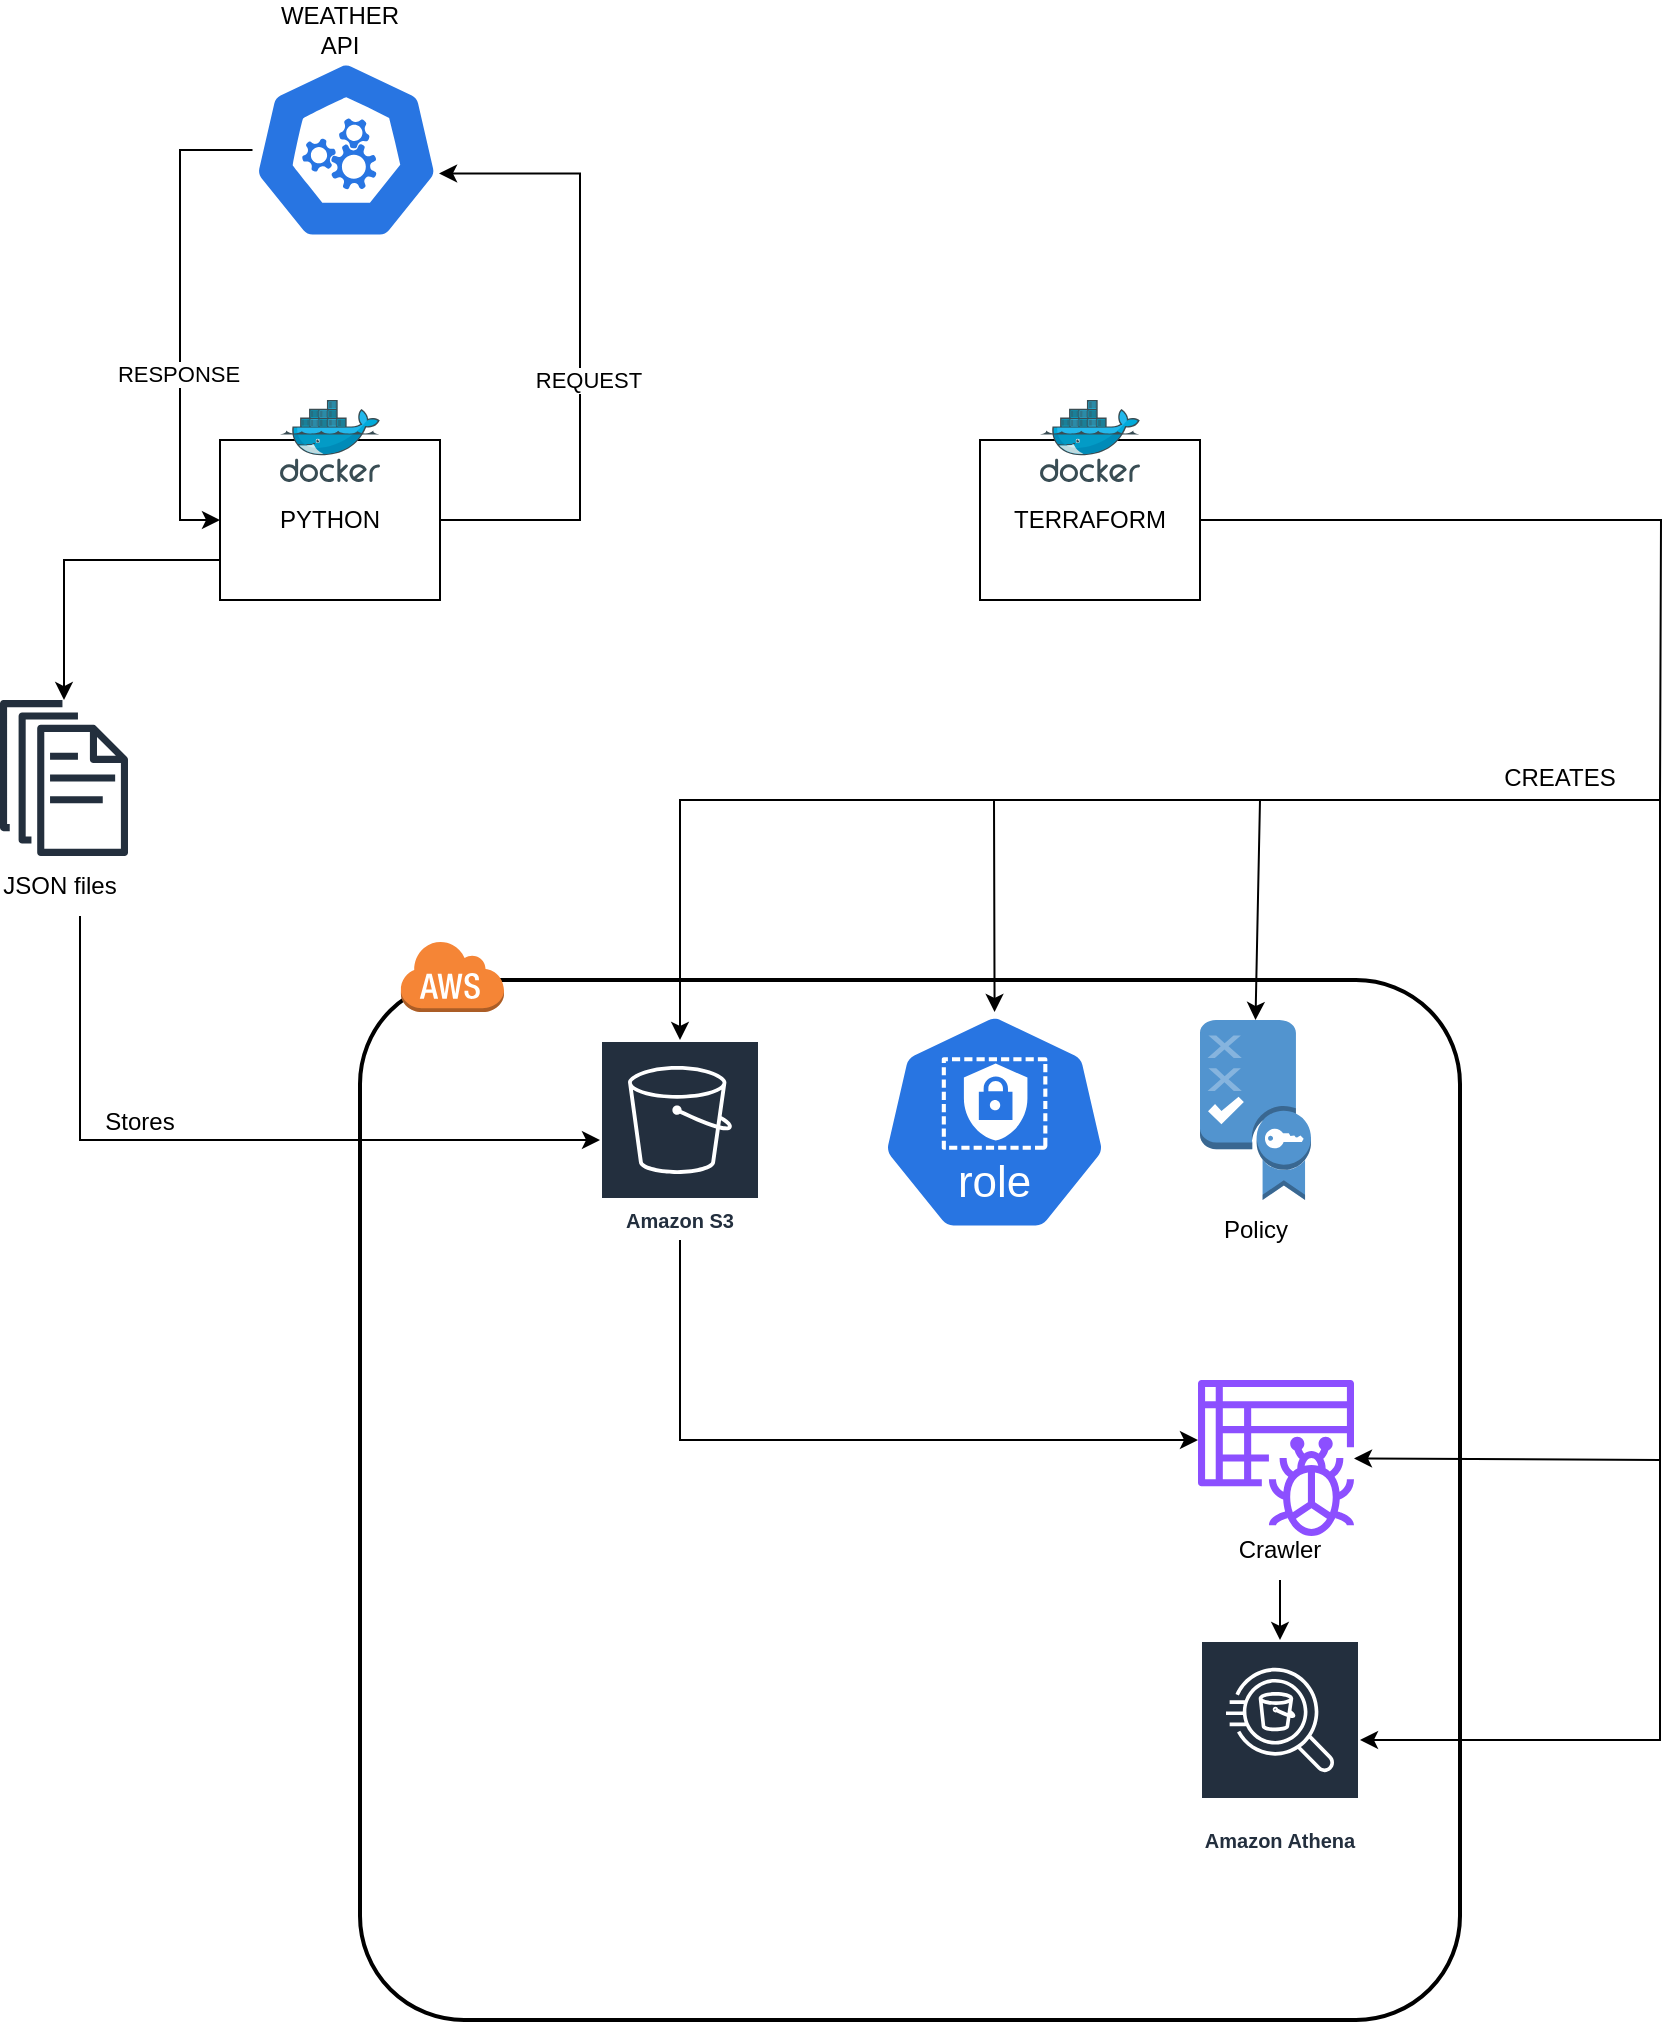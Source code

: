 <mxfile version="26.0.6">
  <diagram name="Page-1" id="D9-sRlNhUc-iZoNvsNB0">
    <mxGraphModel dx="1674" dy="1114" grid="1" gridSize="10" guides="1" tooltips="1" connect="1" arrows="1" fold="1" page="1" pageScale="1" pageWidth="827" pageHeight="1169" math="0" shadow="0">
      <root>
        <mxCell id="0" />
        <mxCell id="1" parent="0" />
        <mxCell id="stuskeOPyvaG5oUUSJui-30" style="edgeStyle=orthogonalEdgeStyle;rounded=0;orthogonalLoop=1;jettySize=auto;html=1;entryX=0;entryY=0.5;entryDx=0;entryDy=0;" edge="1" parent="1" source="stuskeOPyvaG5oUUSJui-14" target="stuskeOPyvaG5oUUSJui-15">
          <mxGeometry relative="1" as="geometry">
            <Array as="points">
              <mxPoint x="150" y="105" />
              <mxPoint x="150" y="290" />
            </Array>
          </mxGeometry>
        </mxCell>
        <mxCell id="stuskeOPyvaG5oUUSJui-31" value="RESPONSE" style="edgeLabel;html=1;align=center;verticalAlign=middle;resizable=0;points=[];" vertex="1" connectable="0" parent="stuskeOPyvaG5oUUSJui-30">
          <mxGeometry x="0.229" y="-1" relative="1" as="geometry">
            <mxPoint as="offset" />
          </mxGeometry>
        </mxCell>
        <mxCell id="stuskeOPyvaG5oUUSJui-14" value="" style="aspect=fixed;sketch=0;html=1;dashed=0;whitespace=wrap;verticalLabelPosition=bottom;verticalAlign=top;fillColor=#2875E2;strokeColor=#ffffff;points=[[0.005,0.63,0],[0.1,0.2,0],[0.9,0.2,0],[0.5,0,0],[0.995,0.63,0],[0.72,0.99,0],[0.5,1,0],[0.28,0.99,0]];shape=mxgraph.kubernetes.icon2;prIcon=api" vertex="1" parent="1">
          <mxGeometry x="186.25" y="60" width="93.75" height="90" as="geometry" />
        </mxCell>
        <mxCell id="stuskeOPyvaG5oUUSJui-32" style="edgeStyle=orthogonalEdgeStyle;rounded=0;orthogonalLoop=1;jettySize=auto;html=1;exitX=0;exitY=0.75;exitDx=0;exitDy=0;" edge="1" parent="1" source="stuskeOPyvaG5oUUSJui-15" target="stuskeOPyvaG5oUUSJui-24">
          <mxGeometry relative="1" as="geometry" />
        </mxCell>
        <mxCell id="stuskeOPyvaG5oUUSJui-15" value="PYTHON" style="rounded=0;whiteSpace=wrap;html=1;" vertex="1" parent="1">
          <mxGeometry x="170" y="250" width="110" height="80" as="geometry" />
        </mxCell>
        <mxCell id="stuskeOPyvaG5oUUSJui-16" value="" style="image;sketch=0;aspect=fixed;html=1;points=[];align=center;fontSize=12;image=img/lib/mscae/Docker.svg;" vertex="1" parent="1">
          <mxGeometry x="200" y="230" width="50" height="41" as="geometry" />
        </mxCell>
        <mxCell id="stuskeOPyvaG5oUUSJui-36" style="edgeStyle=orthogonalEdgeStyle;rounded=0;orthogonalLoop=1;jettySize=auto;html=1;endArrow=none;endFill=0;" edge="1" parent="1" source="stuskeOPyvaG5oUUSJui-17">
          <mxGeometry relative="1" as="geometry">
            <mxPoint x="890" y="430" as="targetPoint" />
          </mxGeometry>
        </mxCell>
        <mxCell id="stuskeOPyvaG5oUUSJui-17" value="TERRAFORM" style="rounded=0;whiteSpace=wrap;html=1;" vertex="1" parent="1">
          <mxGeometry x="550" y="250" width="110" height="80" as="geometry" />
        </mxCell>
        <mxCell id="stuskeOPyvaG5oUUSJui-18" value="" style="image;sketch=0;aspect=fixed;html=1;points=[];align=center;fontSize=12;image=img/lib/mscae/Docker.svg;" vertex="1" parent="1">
          <mxGeometry x="580" y="230" width="50" height="41" as="geometry" />
        </mxCell>
        <mxCell id="stuskeOPyvaG5oUUSJui-19" value="WEATHER API" style="text;html=1;align=center;verticalAlign=middle;whiteSpace=wrap;rounded=0;" vertex="1" parent="1">
          <mxGeometry x="200" y="30" width="60" height="30" as="geometry" />
        </mxCell>
        <mxCell id="stuskeOPyvaG5oUUSJui-21" value="" style="rounded=1;arcSize=10;dashed=0;fillColor=none;gradientColor=none;strokeWidth=2;" vertex="1" parent="1">
          <mxGeometry x="240" y="520" width="550" height="520" as="geometry" />
        </mxCell>
        <mxCell id="stuskeOPyvaG5oUUSJui-22" value="" style="dashed=0;html=1;shape=mxgraph.aws3.cloud;fillColor=#F58536;gradientColor=none;dashed=0;" vertex="1" parent="1">
          <mxGeometry x="260" y="500" width="52" height="36" as="geometry" />
        </mxCell>
        <mxCell id="stuskeOPyvaG5oUUSJui-47" style="edgeStyle=orthogonalEdgeStyle;rounded=0;orthogonalLoop=1;jettySize=auto;html=1;" edge="1" parent="1" source="stuskeOPyvaG5oUUSJui-23" target="stuskeOPyvaG5oUUSJui-37">
          <mxGeometry relative="1" as="geometry">
            <Array as="points">
              <mxPoint x="400" y="750" />
            </Array>
          </mxGeometry>
        </mxCell>
        <mxCell id="stuskeOPyvaG5oUUSJui-23" value="Amazon S3" style="sketch=0;outlineConnect=0;fontColor=#232F3E;gradientColor=none;strokeColor=#ffffff;fillColor=#232F3E;dashed=0;verticalLabelPosition=middle;verticalAlign=bottom;align=center;html=1;whiteSpace=wrap;fontSize=10;fontStyle=1;spacing=3;shape=mxgraph.aws4.productIcon;prIcon=mxgraph.aws4.s3;" vertex="1" parent="1">
          <mxGeometry x="360" y="550" width="80" height="100" as="geometry" />
        </mxCell>
        <mxCell id="stuskeOPyvaG5oUUSJui-24" value="" style="sketch=0;outlineConnect=0;fontColor=#232F3E;gradientColor=none;fillColor=#232F3D;strokeColor=none;dashed=0;verticalLabelPosition=bottom;verticalAlign=top;align=center;html=1;fontSize=12;fontStyle=0;aspect=fixed;pointerEvents=1;shape=mxgraph.aws4.documents;" vertex="1" parent="1">
          <mxGeometry x="60" y="380" width="64" height="78" as="geometry" />
        </mxCell>
        <mxCell id="stuskeOPyvaG5oUUSJui-25" value="" style="aspect=fixed;sketch=0;html=1;dashed=0;whitespace=wrap;verticalLabelPosition=bottom;verticalAlign=top;fillColor=#2875E2;strokeColor=#ffffff;points=[[0.005,0.63,0],[0.1,0.2,0],[0.9,0.2,0],[0.5,0,0],[0.995,0.63,0],[0.72,0.99,0],[0.5,1,0],[0.28,0.99,0]];shape=mxgraph.kubernetes.icon2;kubernetesLabel=1;prIcon=role" vertex="1" parent="1">
          <mxGeometry x="500" y="536" width="114.58" height="110" as="geometry" />
        </mxCell>
        <mxCell id="stuskeOPyvaG5oUUSJui-26" value="" style="outlineConnect=0;dashed=0;verticalLabelPosition=bottom;verticalAlign=top;align=center;html=1;shape=mxgraph.aws3.policy;fillColor=#5294CF;gradientColor=none;" vertex="1" parent="1">
          <mxGeometry x="660" y="540" width="55.5" height="90" as="geometry" />
        </mxCell>
        <mxCell id="stuskeOPyvaG5oUUSJui-27" value="Policy" style="text;html=1;align=center;verticalAlign=middle;whiteSpace=wrap;rounded=0;" vertex="1" parent="1">
          <mxGeometry x="657.75" y="630" width="60" height="30" as="geometry" />
        </mxCell>
        <mxCell id="stuskeOPyvaG5oUUSJui-28" style="edgeStyle=orthogonalEdgeStyle;rounded=0;orthogonalLoop=1;jettySize=auto;html=1;exitX=1;exitY=0.5;exitDx=0;exitDy=0;entryX=0.995;entryY=0.63;entryDx=0;entryDy=0;entryPerimeter=0;" edge="1" parent="1" source="stuskeOPyvaG5oUUSJui-15" target="stuskeOPyvaG5oUUSJui-14">
          <mxGeometry relative="1" as="geometry">
            <Array as="points">
              <mxPoint x="350" y="290" />
              <mxPoint x="350" y="117" />
            </Array>
          </mxGeometry>
        </mxCell>
        <mxCell id="stuskeOPyvaG5oUUSJui-29" value="REQUEST" style="edgeLabel;html=1;align=center;verticalAlign=middle;resizable=0;points=[];" vertex="1" connectable="0" parent="stuskeOPyvaG5oUUSJui-28">
          <mxGeometry x="-0.108" y="-4" relative="1" as="geometry">
            <mxPoint as="offset" />
          </mxGeometry>
        </mxCell>
        <mxCell id="stuskeOPyvaG5oUUSJui-34" style="edgeStyle=orthogonalEdgeStyle;rounded=0;orthogonalLoop=1;jettySize=auto;html=1;" edge="1" parent="1" source="stuskeOPyvaG5oUUSJui-33" target="stuskeOPyvaG5oUUSJui-23">
          <mxGeometry relative="1" as="geometry">
            <Array as="points">
              <mxPoint x="100" y="600" />
            </Array>
          </mxGeometry>
        </mxCell>
        <mxCell id="stuskeOPyvaG5oUUSJui-33" value="JSON files" style="text;html=1;align=center;verticalAlign=middle;whiteSpace=wrap;rounded=0;" vertex="1" parent="1">
          <mxGeometry x="60" y="458" width="60" height="30" as="geometry" />
        </mxCell>
        <mxCell id="stuskeOPyvaG5oUUSJui-35" value="Stores" style="text;html=1;align=center;verticalAlign=middle;whiteSpace=wrap;rounded=0;" vertex="1" parent="1">
          <mxGeometry x="100" y="576" width="60" height="30" as="geometry" />
        </mxCell>
        <mxCell id="stuskeOPyvaG5oUUSJui-37" value="" style="sketch=0;outlineConnect=0;fontColor=#232F3E;gradientColor=none;fillColor=#8C4FFF;strokeColor=none;dashed=0;verticalLabelPosition=bottom;verticalAlign=top;align=center;html=1;fontSize=12;fontStyle=0;aspect=fixed;pointerEvents=1;shape=mxgraph.aws4.glue_crawlers;" vertex="1" parent="1">
          <mxGeometry x="659" y="720" width="78" height="78" as="geometry" />
        </mxCell>
        <mxCell id="stuskeOPyvaG5oUUSJui-38" value="Amazon Athena" style="sketch=0;outlineConnect=0;fontColor=#232F3E;gradientColor=none;strokeColor=#ffffff;fillColor=#232F3E;dashed=0;verticalLabelPosition=middle;verticalAlign=bottom;align=center;html=1;whiteSpace=wrap;fontSize=10;fontStyle=1;spacing=3;shape=mxgraph.aws4.productIcon;prIcon=mxgraph.aws4.athena;" vertex="1" parent="1">
          <mxGeometry x="660" y="850" width="80" height="110" as="geometry" />
        </mxCell>
        <mxCell id="stuskeOPyvaG5oUUSJui-48" style="edgeStyle=orthogonalEdgeStyle;rounded=0;orthogonalLoop=1;jettySize=auto;html=1;exitX=0.5;exitY=1;exitDx=0;exitDy=0;" edge="1" parent="1" source="stuskeOPyvaG5oUUSJui-39" target="stuskeOPyvaG5oUUSJui-38">
          <mxGeometry relative="1" as="geometry" />
        </mxCell>
        <mxCell id="stuskeOPyvaG5oUUSJui-39" value="Crawler" style="text;html=1;align=center;verticalAlign=middle;whiteSpace=wrap;rounded=0;" vertex="1" parent="1">
          <mxGeometry x="670" y="790" width="60" height="30" as="geometry" />
        </mxCell>
        <mxCell id="stuskeOPyvaG5oUUSJui-41" value="" style="endArrow=classic;html=1;rounded=0;" edge="1" parent="1" target="stuskeOPyvaG5oUUSJui-23">
          <mxGeometry width="50" height="50" relative="1" as="geometry">
            <mxPoint x="890" y="430" as="sourcePoint" />
            <mxPoint x="555" y="400" as="targetPoint" />
            <Array as="points">
              <mxPoint x="400" y="430" />
            </Array>
          </mxGeometry>
        </mxCell>
        <mxCell id="stuskeOPyvaG5oUUSJui-42" value="" style="endArrow=classic;html=1;rounded=0;entryX=0.5;entryY=0;entryDx=0;entryDy=0;entryPerimeter=0;" edge="1" parent="1" target="stuskeOPyvaG5oUUSJui-25">
          <mxGeometry width="50" height="50" relative="1" as="geometry">
            <mxPoint x="890" y="430" as="sourcePoint" />
            <mxPoint x="410" y="560" as="targetPoint" />
            <Array as="points">
              <mxPoint x="557" y="430" />
            </Array>
          </mxGeometry>
        </mxCell>
        <mxCell id="stuskeOPyvaG5oUUSJui-43" value="" style="endArrow=classic;html=1;rounded=0;entryX=0.5;entryY=0;entryDx=0;entryDy=0;entryPerimeter=0;" edge="1" parent="1" target="stuskeOPyvaG5oUUSJui-26">
          <mxGeometry width="50" height="50" relative="1" as="geometry">
            <mxPoint x="890" y="430" as="sourcePoint" />
            <mxPoint x="567" y="546" as="targetPoint" />
            <Array as="points">
              <mxPoint x="690" y="430" />
            </Array>
          </mxGeometry>
        </mxCell>
        <mxCell id="stuskeOPyvaG5oUUSJui-44" value="" style="endArrow=classic;html=1;rounded=0;" edge="1" parent="1" target="stuskeOPyvaG5oUUSJui-37">
          <mxGeometry width="50" height="50" relative="1" as="geometry">
            <mxPoint x="890" y="430" as="sourcePoint" />
            <mxPoint x="698" y="550" as="targetPoint" />
            <Array as="points">
              <mxPoint x="890" y="760" />
            </Array>
          </mxGeometry>
        </mxCell>
        <mxCell id="stuskeOPyvaG5oUUSJui-45" value="" style="endArrow=classic;html=1;rounded=0;" edge="1" parent="1">
          <mxGeometry width="50" height="50" relative="1" as="geometry">
            <mxPoint x="890" y="430" as="sourcePoint" />
            <mxPoint x="740" y="900" as="targetPoint" />
            <Array as="points">
              <mxPoint x="890" y="900" />
            </Array>
          </mxGeometry>
        </mxCell>
        <mxCell id="stuskeOPyvaG5oUUSJui-46" value="CREATES" style="text;html=1;align=center;verticalAlign=middle;whiteSpace=wrap;rounded=0;" vertex="1" parent="1">
          <mxGeometry x="810" y="404" width="60" height="30" as="geometry" />
        </mxCell>
      </root>
    </mxGraphModel>
  </diagram>
</mxfile>
